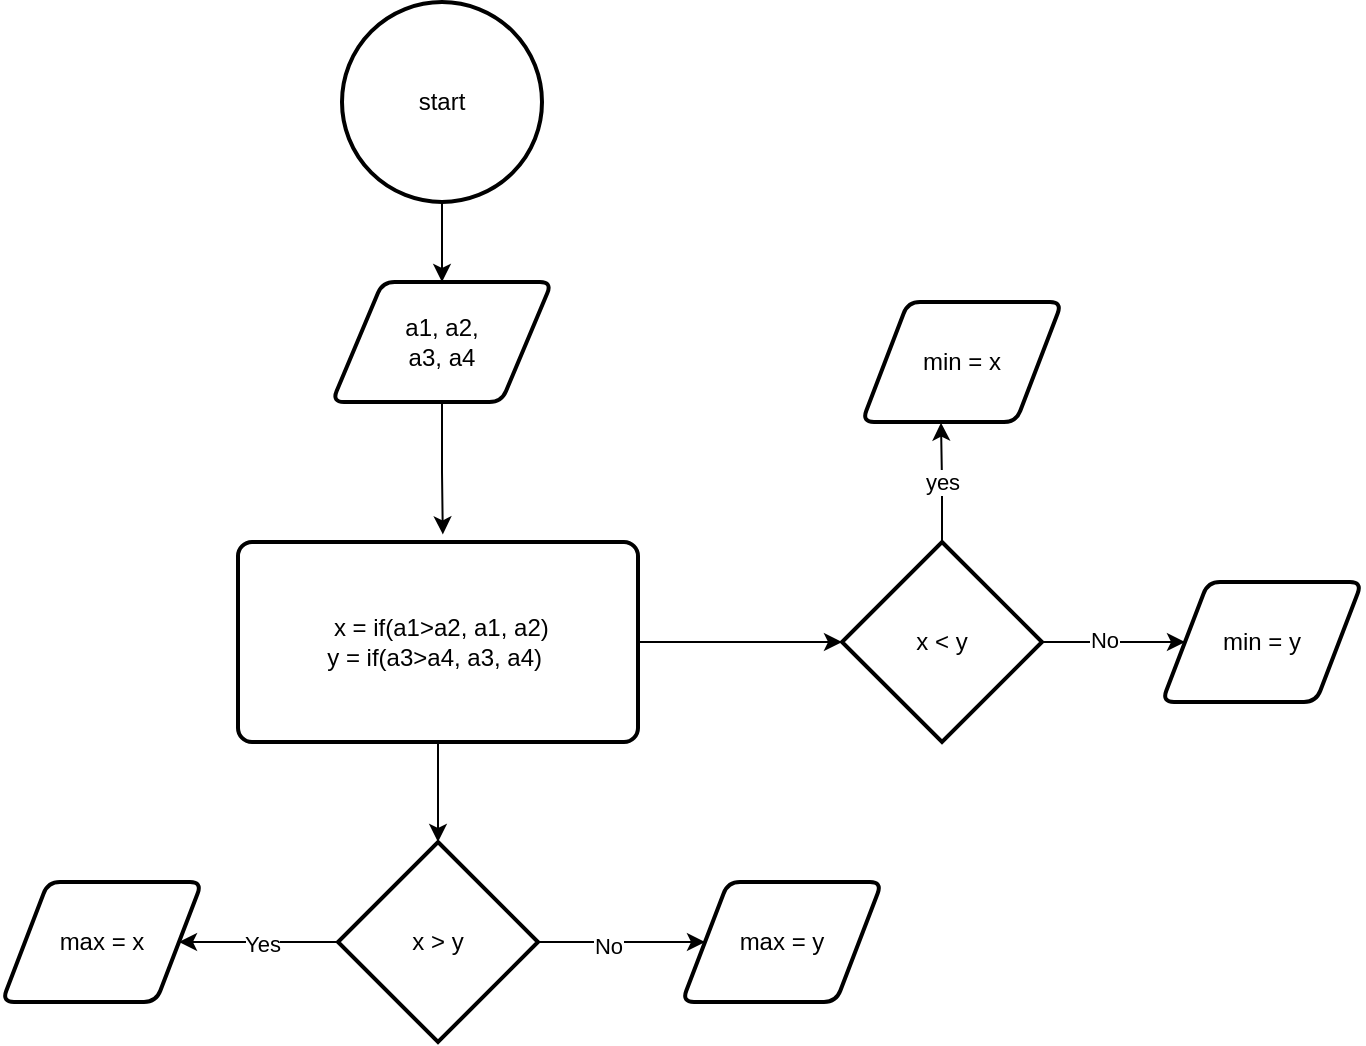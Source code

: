 <mxfile version="21.7.5" type="device">
  <diagram name="Trang-1" id="QlTlif8HHWE6GGLora8M">
    <mxGraphModel dx="1035" dy="562" grid="1" gridSize="10" guides="1" tooltips="1" connect="1" arrows="1" fold="1" page="1" pageScale="1" pageWidth="827" pageHeight="1169" math="0" shadow="0">
      <root>
        <mxCell id="0" />
        <mxCell id="1" parent="0" />
        <mxCell id="maZ4oLafiLgATVcuuJMu-13" style="edgeStyle=orthogonalEdgeStyle;rounded=0;orthogonalLoop=1;jettySize=auto;html=1;exitX=0.5;exitY=1;exitDx=0;exitDy=0;exitPerimeter=0;entryX=0.5;entryY=0;entryDx=0;entryDy=0;" edge="1" parent="1" source="maZ4oLafiLgATVcuuJMu-3" target="maZ4oLafiLgATVcuuJMu-4">
          <mxGeometry relative="1" as="geometry" />
        </mxCell>
        <mxCell id="maZ4oLafiLgATVcuuJMu-3" value="start" style="strokeWidth=2;html=1;shape=mxgraph.flowchart.start_2;whiteSpace=wrap;" vertex="1" parent="1">
          <mxGeometry x="360" y="200" width="100" height="100" as="geometry" />
        </mxCell>
        <mxCell id="maZ4oLafiLgATVcuuJMu-33" style="edgeStyle=orthogonalEdgeStyle;rounded=0;orthogonalLoop=1;jettySize=auto;html=1;exitX=0.5;exitY=1;exitDx=0;exitDy=0;entryX=0.512;entryY=-0.038;entryDx=0;entryDy=0;entryPerimeter=0;" edge="1" parent="1" source="maZ4oLafiLgATVcuuJMu-4" target="maZ4oLafiLgATVcuuJMu-32">
          <mxGeometry relative="1" as="geometry" />
        </mxCell>
        <mxCell id="maZ4oLafiLgATVcuuJMu-4" value="a1, a2, &lt;br&gt;a3, a4" style="shape=parallelogram;html=1;strokeWidth=2;perimeter=parallelogramPerimeter;whiteSpace=wrap;rounded=1;arcSize=12;size=0.23;" vertex="1" parent="1">
          <mxGeometry x="355" y="340" width="110" height="60" as="geometry" />
        </mxCell>
        <mxCell id="maZ4oLafiLgATVcuuJMu-35" style="edgeStyle=orthogonalEdgeStyle;rounded=0;orthogonalLoop=1;jettySize=auto;html=1;exitX=0.5;exitY=1;exitDx=0;exitDy=0;entryX=0.5;entryY=0;entryDx=0;entryDy=0;entryPerimeter=0;" edge="1" parent="1" source="maZ4oLafiLgATVcuuJMu-32" target="maZ4oLafiLgATVcuuJMu-34">
          <mxGeometry relative="1" as="geometry" />
        </mxCell>
        <mxCell id="maZ4oLafiLgATVcuuJMu-44" style="edgeStyle=orthogonalEdgeStyle;rounded=0;orthogonalLoop=1;jettySize=auto;html=1;exitX=1;exitY=0.5;exitDx=0;exitDy=0;entryX=0;entryY=0.5;entryDx=0;entryDy=0;entryPerimeter=0;" edge="1" parent="1" source="maZ4oLafiLgATVcuuJMu-32" target="maZ4oLafiLgATVcuuJMu-43">
          <mxGeometry relative="1" as="geometry" />
        </mxCell>
        <mxCell id="maZ4oLafiLgATVcuuJMu-32" value="&amp;nbsp;x = if(a1&amp;gt;a2, a1, a2)&lt;br&gt;y = if(a3&amp;gt;a4, a3, a4)&amp;nbsp;" style="rounded=1;whiteSpace=wrap;html=1;absoluteArcSize=1;arcSize=14;strokeWidth=2;" vertex="1" parent="1">
          <mxGeometry x="308" y="470" width="200" height="100" as="geometry" />
        </mxCell>
        <mxCell id="maZ4oLafiLgATVcuuJMu-37" style="edgeStyle=orthogonalEdgeStyle;rounded=0;orthogonalLoop=1;jettySize=auto;html=1;exitX=0;exitY=0.5;exitDx=0;exitDy=0;exitPerimeter=0;" edge="1" parent="1" source="maZ4oLafiLgATVcuuJMu-34" target="maZ4oLafiLgATVcuuJMu-36">
          <mxGeometry relative="1" as="geometry" />
        </mxCell>
        <mxCell id="maZ4oLafiLgATVcuuJMu-38" value="Yes" style="edgeLabel;html=1;align=center;verticalAlign=middle;resizable=0;points=[];" vertex="1" connectable="0" parent="maZ4oLafiLgATVcuuJMu-37">
          <mxGeometry x="-0.041" y="1" relative="1" as="geometry">
            <mxPoint as="offset" />
          </mxGeometry>
        </mxCell>
        <mxCell id="maZ4oLafiLgATVcuuJMu-41" style="edgeStyle=orthogonalEdgeStyle;rounded=0;orthogonalLoop=1;jettySize=auto;html=1;exitX=1;exitY=0.5;exitDx=0;exitDy=0;exitPerimeter=0;entryX=0;entryY=0.5;entryDx=0;entryDy=0;" edge="1" parent="1" source="maZ4oLafiLgATVcuuJMu-34" target="maZ4oLafiLgATVcuuJMu-40">
          <mxGeometry relative="1" as="geometry" />
        </mxCell>
        <mxCell id="maZ4oLafiLgATVcuuJMu-42" value="No" style="edgeLabel;html=1;align=center;verticalAlign=middle;resizable=0;points=[];" vertex="1" connectable="0" parent="maZ4oLafiLgATVcuuJMu-41">
          <mxGeometry x="-0.162" y="-2" relative="1" as="geometry">
            <mxPoint as="offset" />
          </mxGeometry>
        </mxCell>
        <mxCell id="maZ4oLafiLgATVcuuJMu-34" value="x &amp;gt; y" style="strokeWidth=2;html=1;shape=mxgraph.flowchart.decision;whiteSpace=wrap;" vertex="1" parent="1">
          <mxGeometry x="358" y="620" width="100" height="100" as="geometry" />
        </mxCell>
        <mxCell id="maZ4oLafiLgATVcuuJMu-36" value="max = x" style="shape=parallelogram;html=1;strokeWidth=2;perimeter=parallelogramPerimeter;whiteSpace=wrap;rounded=1;arcSize=12;size=0.23;" vertex="1" parent="1">
          <mxGeometry x="190" y="640" width="100" height="60" as="geometry" />
        </mxCell>
        <mxCell id="maZ4oLafiLgATVcuuJMu-40" value="max = y" style="shape=parallelogram;html=1;strokeWidth=2;perimeter=parallelogramPerimeter;whiteSpace=wrap;rounded=1;arcSize=12;size=0.23;" vertex="1" parent="1">
          <mxGeometry x="530" y="640" width="100" height="60" as="geometry" />
        </mxCell>
        <mxCell id="maZ4oLafiLgATVcuuJMu-46" style="edgeStyle=orthogonalEdgeStyle;rounded=0;orthogonalLoop=1;jettySize=auto;html=1;exitX=0.5;exitY=0;exitDx=0;exitDy=0;exitPerimeter=0;entryX=0.395;entryY=1.006;entryDx=0;entryDy=0;entryPerimeter=0;" edge="1" parent="1" source="maZ4oLafiLgATVcuuJMu-43" target="maZ4oLafiLgATVcuuJMu-45">
          <mxGeometry relative="1" as="geometry" />
        </mxCell>
        <mxCell id="maZ4oLafiLgATVcuuJMu-47" value="yes" style="edgeLabel;html=1;align=center;verticalAlign=middle;resizable=0;points=[];" vertex="1" connectable="0" parent="maZ4oLafiLgATVcuuJMu-46">
          <mxGeometry x="0.031" relative="1" as="geometry">
            <mxPoint as="offset" />
          </mxGeometry>
        </mxCell>
        <mxCell id="maZ4oLafiLgATVcuuJMu-49" style="edgeStyle=orthogonalEdgeStyle;rounded=0;orthogonalLoop=1;jettySize=auto;html=1;exitX=1;exitY=0.5;exitDx=0;exitDy=0;exitPerimeter=0;" edge="1" parent="1" source="maZ4oLafiLgATVcuuJMu-43" target="maZ4oLafiLgATVcuuJMu-48">
          <mxGeometry relative="1" as="geometry" />
        </mxCell>
        <mxCell id="maZ4oLafiLgATVcuuJMu-50" value="No" style="edgeLabel;html=1;align=center;verticalAlign=middle;resizable=0;points=[];" vertex="1" connectable="0" parent="maZ4oLafiLgATVcuuJMu-49">
          <mxGeometry x="-0.128" y="1" relative="1" as="geometry">
            <mxPoint as="offset" />
          </mxGeometry>
        </mxCell>
        <mxCell id="maZ4oLafiLgATVcuuJMu-43" value="x &amp;lt; y" style="strokeWidth=2;html=1;shape=mxgraph.flowchart.decision;whiteSpace=wrap;" vertex="1" parent="1">
          <mxGeometry x="610" y="470" width="100" height="100" as="geometry" />
        </mxCell>
        <mxCell id="maZ4oLafiLgATVcuuJMu-45" value="min = x" style="shape=parallelogram;html=1;strokeWidth=2;perimeter=parallelogramPerimeter;whiteSpace=wrap;rounded=1;arcSize=12;size=0.23;" vertex="1" parent="1">
          <mxGeometry x="620" y="350" width="100" height="60" as="geometry" />
        </mxCell>
        <mxCell id="maZ4oLafiLgATVcuuJMu-48" value="min = y" style="shape=parallelogram;html=1;strokeWidth=2;perimeter=parallelogramPerimeter;whiteSpace=wrap;rounded=1;arcSize=12;size=0.23;" vertex="1" parent="1">
          <mxGeometry x="770" y="490" width="100" height="60" as="geometry" />
        </mxCell>
      </root>
    </mxGraphModel>
  </diagram>
</mxfile>
